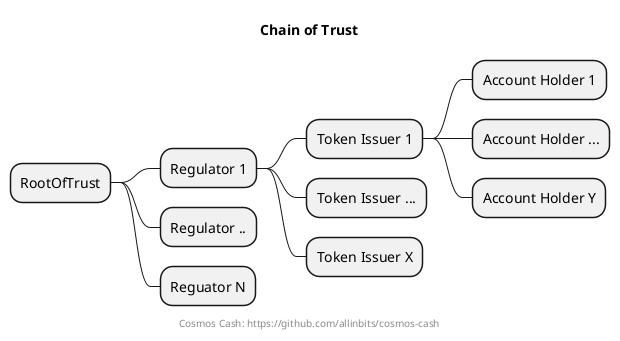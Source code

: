 @startmindmap

title Chain of Trust
footer Cosmos Cash: https://github.com/allinbits/cosmos-cash

<style>
activityDiagram {
  LineColor #222
  FontName sans
}
</style>
skinparam monochrome false
skinparam shadowing false


* RootOfTrust
** Regulator 1
*** Token Issuer 1
**** Account Holder 1
**** Account Holder ...
**** Account Holder Y
*** Token Issuer ...
*** Token Issuer X
** Regulator ..
** Reguator N




@endmindmap
